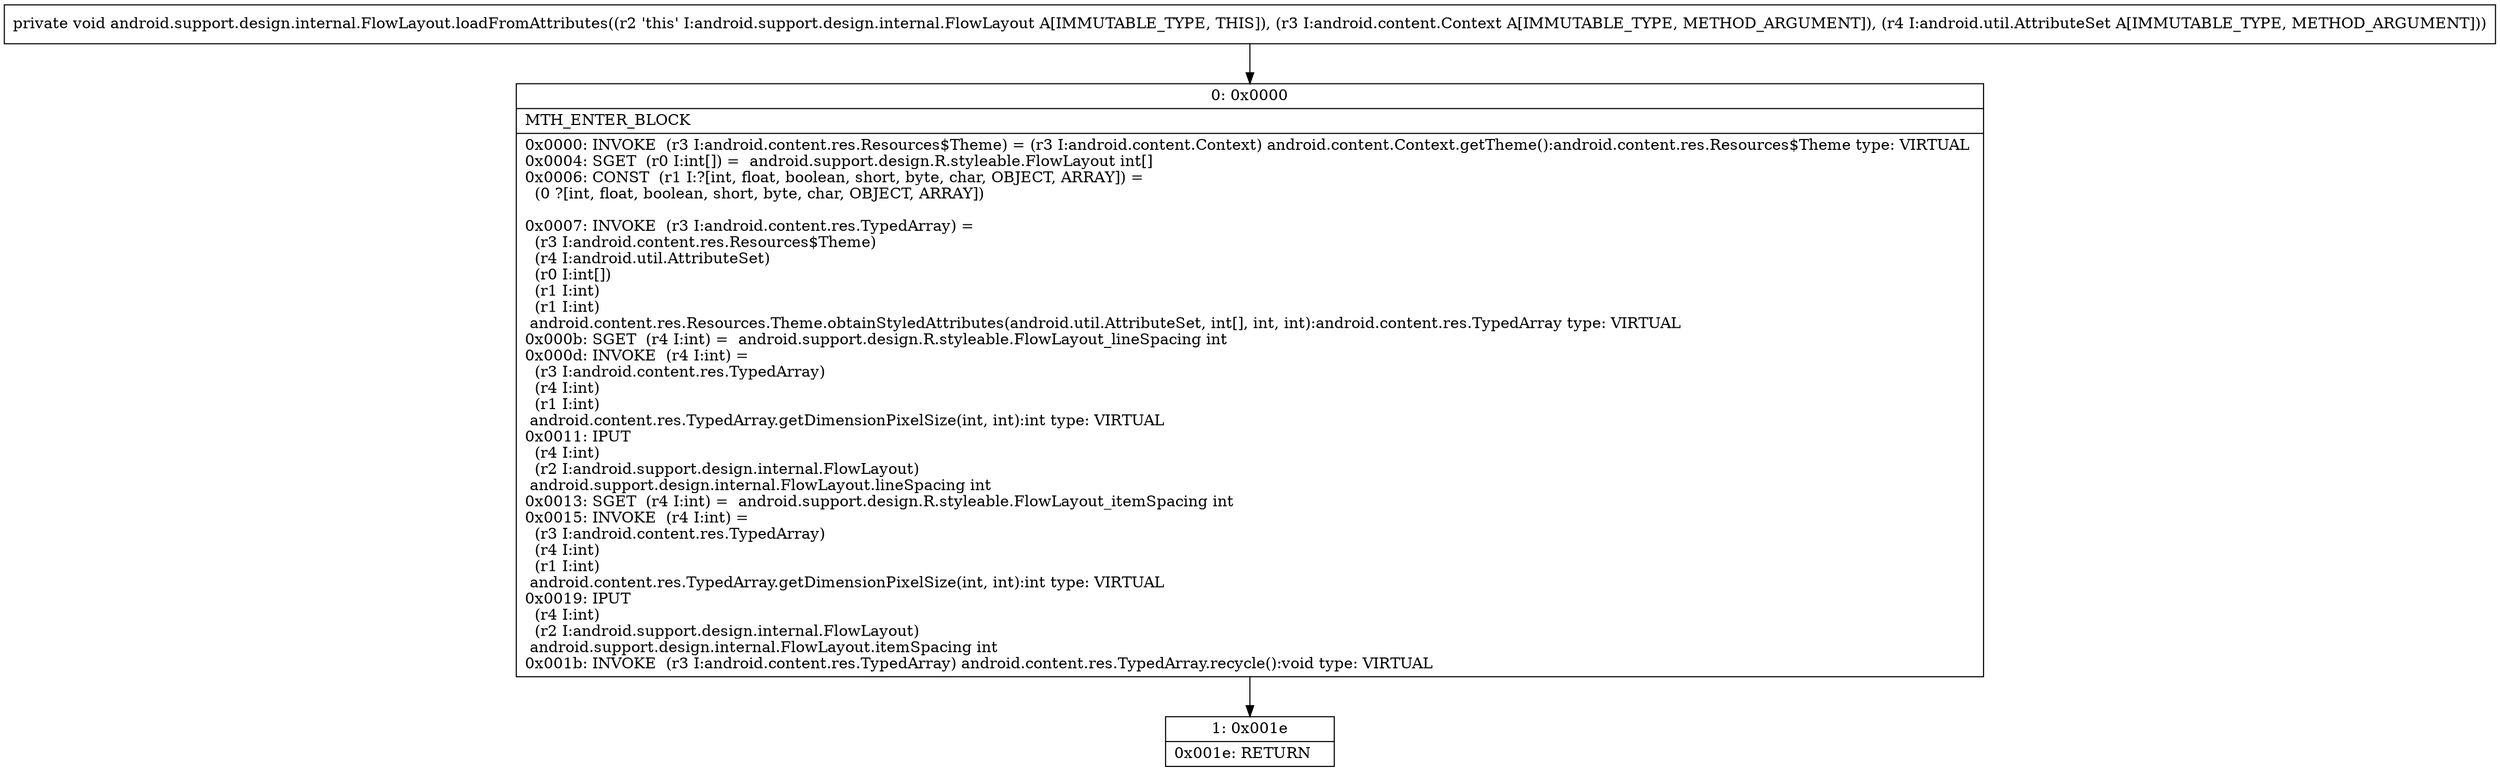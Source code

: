 digraph "CFG forandroid.support.design.internal.FlowLayout.loadFromAttributes(Landroid\/content\/Context;Landroid\/util\/AttributeSet;)V" {
Node_0 [shape=record,label="{0\:\ 0x0000|MTH_ENTER_BLOCK\l|0x0000: INVOKE  (r3 I:android.content.res.Resources$Theme) = (r3 I:android.content.Context) android.content.Context.getTheme():android.content.res.Resources$Theme type: VIRTUAL \l0x0004: SGET  (r0 I:int[]) =  android.support.design.R.styleable.FlowLayout int[] \l0x0006: CONST  (r1 I:?[int, float, boolean, short, byte, char, OBJECT, ARRAY]) = \l  (0 ?[int, float, boolean, short, byte, char, OBJECT, ARRAY])\l \l0x0007: INVOKE  (r3 I:android.content.res.TypedArray) = \l  (r3 I:android.content.res.Resources$Theme)\l  (r4 I:android.util.AttributeSet)\l  (r0 I:int[])\l  (r1 I:int)\l  (r1 I:int)\l android.content.res.Resources.Theme.obtainStyledAttributes(android.util.AttributeSet, int[], int, int):android.content.res.TypedArray type: VIRTUAL \l0x000b: SGET  (r4 I:int) =  android.support.design.R.styleable.FlowLayout_lineSpacing int \l0x000d: INVOKE  (r4 I:int) = \l  (r3 I:android.content.res.TypedArray)\l  (r4 I:int)\l  (r1 I:int)\l android.content.res.TypedArray.getDimensionPixelSize(int, int):int type: VIRTUAL \l0x0011: IPUT  \l  (r4 I:int)\l  (r2 I:android.support.design.internal.FlowLayout)\l android.support.design.internal.FlowLayout.lineSpacing int \l0x0013: SGET  (r4 I:int) =  android.support.design.R.styleable.FlowLayout_itemSpacing int \l0x0015: INVOKE  (r4 I:int) = \l  (r3 I:android.content.res.TypedArray)\l  (r4 I:int)\l  (r1 I:int)\l android.content.res.TypedArray.getDimensionPixelSize(int, int):int type: VIRTUAL \l0x0019: IPUT  \l  (r4 I:int)\l  (r2 I:android.support.design.internal.FlowLayout)\l android.support.design.internal.FlowLayout.itemSpacing int \l0x001b: INVOKE  (r3 I:android.content.res.TypedArray) android.content.res.TypedArray.recycle():void type: VIRTUAL \l}"];
Node_1 [shape=record,label="{1\:\ 0x001e|0x001e: RETURN   \l}"];
MethodNode[shape=record,label="{private void android.support.design.internal.FlowLayout.loadFromAttributes((r2 'this' I:android.support.design.internal.FlowLayout A[IMMUTABLE_TYPE, THIS]), (r3 I:android.content.Context A[IMMUTABLE_TYPE, METHOD_ARGUMENT]), (r4 I:android.util.AttributeSet A[IMMUTABLE_TYPE, METHOD_ARGUMENT])) }"];
MethodNode -> Node_0;
Node_0 -> Node_1;
}

